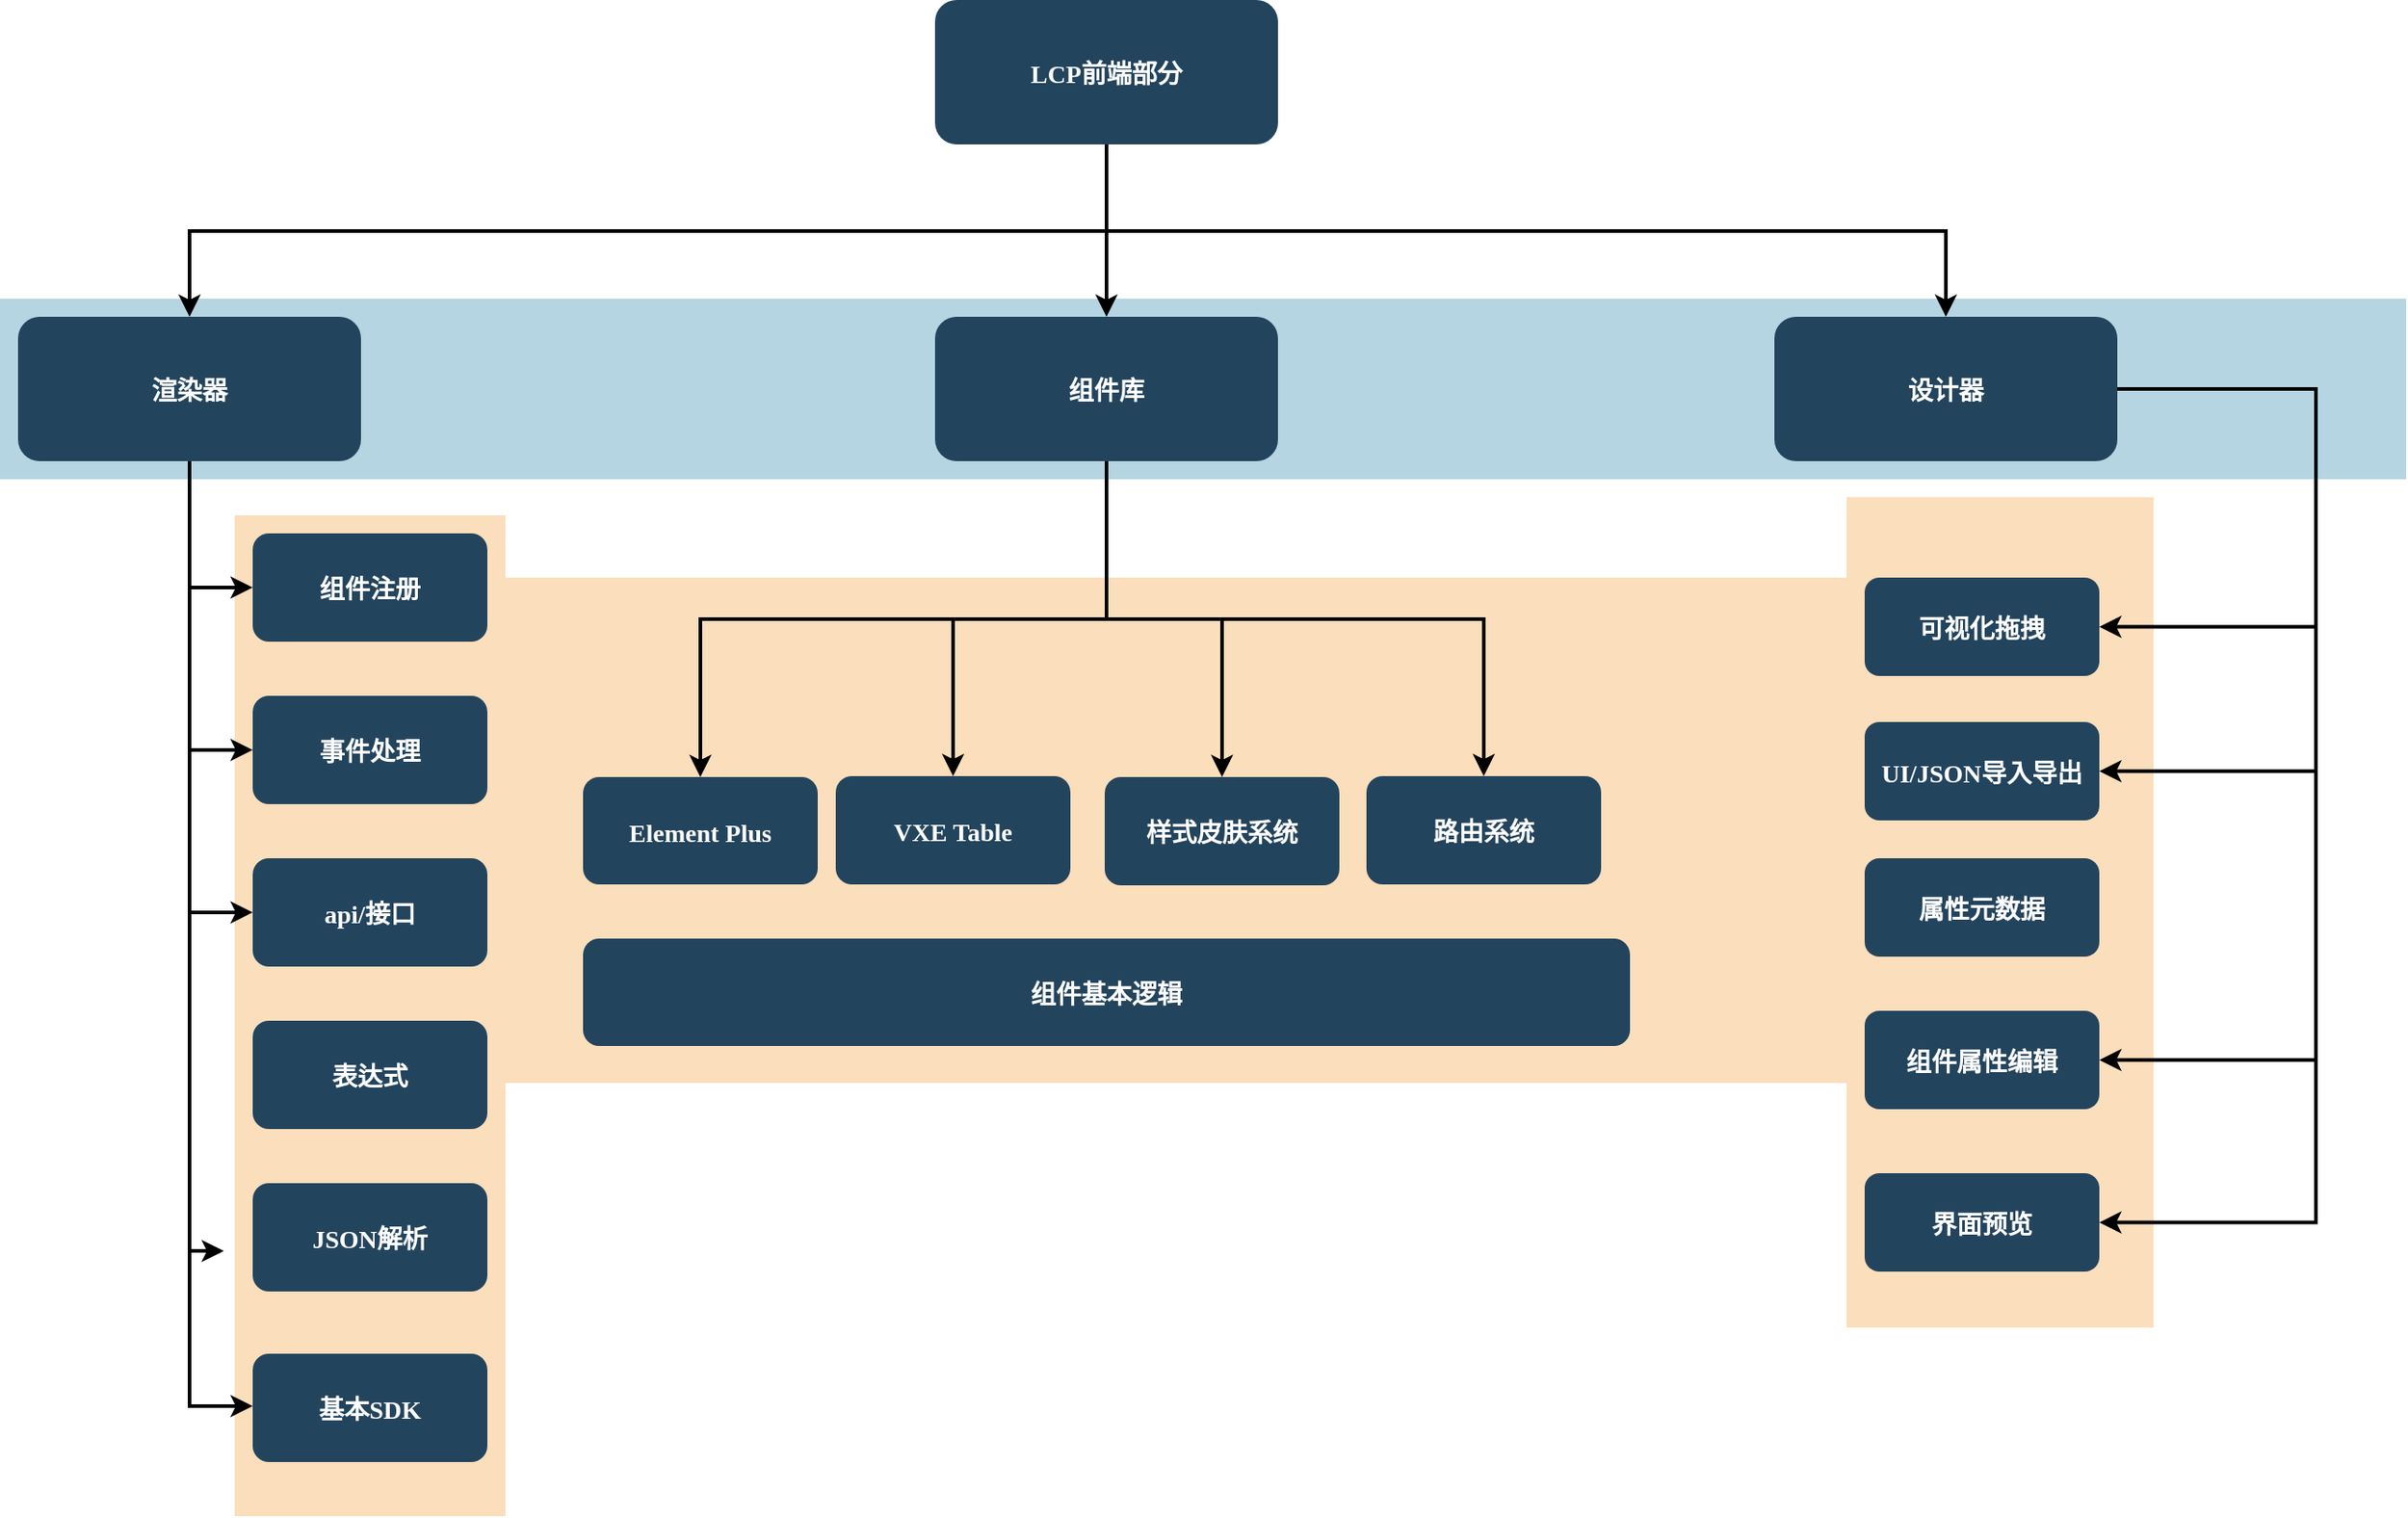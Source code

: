 <mxfile version="23.1.6" type="github">
  <diagram name="Page-1" id="2c0d36ab-eaac-3732-788b-9136903baeff">
    <mxGraphModel dx="1674" dy="746" grid="1" gridSize="10" guides="1" tooltips="1" connect="1" arrows="1" fold="1" page="1" pageScale="1.5" pageWidth="1169" pageHeight="827" background="none" math="0" shadow="0">
      <root>
        <mxCell id="0" />
        <mxCell id="1" parent="0" />
        <mxCell id="122" value="" style="fillColor=#10739E;strokeColor=none;opacity=30;" parent="1" vertex="1">
          <mxGeometry x="97" y="325.5" width="1333" height="100" as="geometry" />
        </mxCell>
        <mxCell id="121" value="" style="fillColor=#F2931E;strokeColor=none;opacity=30;" parent="1" vertex="1">
          <mxGeometry x="1120" y="435.5" width="170" height="460" as="geometry" />
        </mxCell>
        <mxCell id="118" value="" style="fillColor=#F2931E;strokeColor=none;opacity=30;" parent="1" vertex="1">
          <mxGeometry x="227" y="445.5" width="150" height="554.5" as="geometry" />
        </mxCell>
        <mxCell id="117" value="" style="fillColor=#F2931E;strokeColor=none;opacity=30;" parent="1" vertex="1">
          <mxGeometry x="377" y="480" width="743" height="280" as="geometry" />
        </mxCell>
        <mxCell id="2" value="LCP前端部分" style="rounded=1;fillColor=#23445D;gradientColor=none;strokeColor=none;fontColor=#FFFFFF;fontStyle=1;fontFamily=Tahoma;fontSize=14" parent="1" vertex="1">
          <mxGeometry x="615" y="160" width="190" height="80" as="geometry" />
        </mxCell>
        <mxCell id="4" value="设计器" style="rounded=1;fillColor=#23445D;gradientColor=none;strokeColor=none;fontColor=#FFFFFF;fontStyle=1;fontFamily=Tahoma;fontSize=14" parent="1" vertex="1">
          <mxGeometry x="1080.0" y="335.5" width="190" height="80" as="geometry" />
        </mxCell>
        <mxCell id="9" value="" style="edgeStyle=elbowEdgeStyle;elbow=vertical;strokeWidth=2;rounded=0" parent="1" source="2" target="4" edge="1">
          <mxGeometry x="337" y="215.5" width="100" height="100" as="geometry">
            <mxPoint x="337" y="315.5" as="sourcePoint" />
            <mxPoint x="437" y="215.5" as="targetPoint" />
          </mxGeometry>
        </mxCell>
        <mxCell id="12" value="组件库" style="rounded=1;fillColor=#23445D;gradientColor=none;strokeColor=none;fontColor=#FFFFFF;fontStyle=1;fontFamily=Tahoma;fontSize=14" parent="1" vertex="1">
          <mxGeometry x="615.0" y="335.5" width="190" height="80" as="geometry" />
        </mxCell>
        <mxCell id="13" value="渲染器" style="rounded=1;fillColor=#23445D;gradientColor=none;strokeColor=none;fontColor=#FFFFFF;fontStyle=1;fontFamily=Tahoma;fontSize=14" parent="1" vertex="1">
          <mxGeometry x="107" y="335.5" width="190" height="80" as="geometry" />
        </mxCell>
        <mxCell id="16" value="组件注册" style="rounded=1;fillColor=#23445D;gradientColor=none;strokeColor=none;fontColor=#FFFFFF;fontStyle=1;fontFamily=Tahoma;fontSize=14" parent="1" vertex="1">
          <mxGeometry x="237" y="455.5" width="130" height="60" as="geometry" />
        </mxCell>
        <mxCell id="17" value="事件处理" style="rounded=1;fillColor=#23445D;gradientColor=none;strokeColor=none;fontColor=#FFFFFF;fontStyle=1;fontFamily=Tahoma;fontSize=14" parent="1" vertex="1">
          <mxGeometry x="237" y="545.5" width="130" height="60" as="geometry" />
        </mxCell>
        <mxCell id="18" value="api/接口" style="rounded=1;fillColor=#23445D;gradientColor=none;strokeColor=none;fontColor=#FFFFFF;fontStyle=1;fontFamily=Tahoma;fontSize=14" parent="1" vertex="1">
          <mxGeometry x="237" y="635.5" width="130" height="60" as="geometry" />
        </mxCell>
        <mxCell id="19" value="表达式" style="rounded=1;fillColor=#23445D;gradientColor=none;strokeColor=none;fontColor=#FFFFFF;fontStyle=1;fontFamily=Tahoma;fontSize=14" parent="1" vertex="1">
          <mxGeometry x="237" y="725.5" width="130" height="60" as="geometry" />
        </mxCell>
        <mxCell id="25" value="Element Plus" style="rounded=1;fillColor=#23445D;gradientColor=none;strokeColor=none;fontColor=#FFFFFF;fontStyle=1;fontFamily=Tahoma;fontSize=14" parent="1" vertex="1">
          <mxGeometry x="420" y="590.5" width="130" height="59.5" as="geometry" />
        </mxCell>
        <mxCell id="29" value="VXE Table" style="rounded=1;fillColor=#23445D;gradientColor=none;strokeColor=none;fontColor=#FFFFFF;fontStyle=1;fontFamily=Tahoma;fontSize=14" parent="1" vertex="1">
          <mxGeometry x="560" y="590" width="130" height="60" as="geometry" />
        </mxCell>
        <mxCell id="33" value="样式皮肤系统" style="rounded=1;fillColor=#23445D;gradientColor=none;strokeColor=none;fontColor=#FFFFFF;fontStyle=1;fontFamily=Tahoma;fontSize=14" parent="1" vertex="1">
          <mxGeometry x="709" y="590.5" width="130" height="60" as="geometry" />
        </mxCell>
        <mxCell id="38" value="路由系统" style="rounded=1;fillColor=#23445D;gradientColor=none;strokeColor=none;fontColor=#FFFFFF;fontStyle=1;fontFamily=Tahoma;fontSize=14" parent="1" vertex="1">
          <mxGeometry x="854" y="590" width="130" height="60" as="geometry" />
        </mxCell>
        <mxCell id="58" value="可视化拖拽" style="rounded=1;fillColor=#23445D;gradientColor=none;strokeColor=none;fontColor=#FFFFFF;fontStyle=1;fontFamily=Tahoma;fontSize=14" parent="1" vertex="1">
          <mxGeometry x="1130" y="480" width="130" height="54.5" as="geometry" />
        </mxCell>
        <mxCell id="59" value="" style="edgeStyle=elbowEdgeStyle;elbow=vertical;strokeWidth=2;rounded=0" parent="1" source="2" target="12" edge="1">
          <mxGeometry x="347" y="225.5" width="100" height="100" as="geometry">
            <mxPoint x="862.0" y="275.5" as="sourcePoint" />
            <mxPoint x="1467.0" y="345.5" as="targetPoint" />
          </mxGeometry>
        </mxCell>
        <mxCell id="61" value="" style="edgeStyle=elbowEdgeStyle;elbow=vertical;strokeWidth=2;rounded=0" parent="1" source="2" target="13" edge="1">
          <mxGeometry x="-23" y="135.5" width="100" height="100" as="geometry">
            <mxPoint x="-23" y="235.5" as="sourcePoint" />
            <mxPoint x="77" y="135.5" as="targetPoint" />
          </mxGeometry>
        </mxCell>
        <mxCell id="64" value="" style="edgeStyle=elbowEdgeStyle;elbow=horizontal;strokeWidth=2;rounded=0" parent="1" source="13" target="16" edge="1">
          <mxGeometry x="-23" y="135.5" width="100" height="100" as="geometry">
            <mxPoint x="-23" y="235.5" as="sourcePoint" />
            <mxPoint x="77" y="135.5" as="targetPoint" />
            <Array as="points">
              <mxPoint x="202" y="435.5" />
            </Array>
          </mxGeometry>
        </mxCell>
        <mxCell id="65" value="" style="edgeStyle=elbowEdgeStyle;elbow=horizontal;strokeWidth=2;rounded=0" parent="1" source="13" target="17" edge="1">
          <mxGeometry x="-23" y="135.5" width="100" height="100" as="geometry">
            <mxPoint x="-23" y="235.5" as="sourcePoint" />
            <mxPoint x="77" y="135.5" as="targetPoint" />
            <Array as="points">
              <mxPoint x="202" y="475.5" />
            </Array>
          </mxGeometry>
        </mxCell>
        <mxCell id="66" value="" style="edgeStyle=elbowEdgeStyle;elbow=horizontal;strokeWidth=2;rounded=0" parent="1" source="13" target="18" edge="1">
          <mxGeometry x="-23" y="135.5" width="100" height="100" as="geometry">
            <mxPoint x="-23" y="235.5" as="sourcePoint" />
            <mxPoint x="77" y="135.5" as="targetPoint" />
            <Array as="points">
              <mxPoint x="202" y="525.5" />
            </Array>
          </mxGeometry>
        </mxCell>
        <mxCell id="100" value="" style="edgeStyle=elbowEdgeStyle;elbow=vertical;strokeWidth=2;rounded=0" parent="1" source="12" target="25" edge="1">
          <mxGeometry x="-23" y="135.5" width="100" height="100" as="geometry">
            <mxPoint x="64" y="235.5" as="sourcePoint" />
            <mxPoint x="164" y="135.5" as="targetPoint" />
          </mxGeometry>
        </mxCell>
        <mxCell id="101" value="" style="edgeStyle=elbowEdgeStyle;elbow=vertical;strokeWidth=2;rounded=0" parent="1" source="12" target="29" edge="1">
          <mxGeometry x="-23" y="135.5" width="100" height="100" as="geometry">
            <mxPoint x="64" y="235.5" as="sourcePoint" />
            <mxPoint x="164" y="135.5" as="targetPoint" />
          </mxGeometry>
        </mxCell>
        <mxCell id="j21VvA_KuZtlAVmekHs2-126" value="组件基本逻辑" style="rounded=1;fillColor=#23445D;gradientColor=none;strokeColor=none;fontColor=#FFFFFF;fontStyle=1;fontFamily=Tahoma;fontSize=14" vertex="1" parent="1">
          <mxGeometry x="420" y="680" width="580" height="59.5" as="geometry" />
        </mxCell>
        <mxCell id="j21VvA_KuZtlAVmekHs2-127" value="JSON解析" style="rounded=1;fillColor=#23445D;gradientColor=none;strokeColor=none;fontColor=#FFFFFF;fontStyle=1;fontFamily=Tahoma;fontSize=14" vertex="1" parent="1">
          <mxGeometry x="237" y="815.5" width="130" height="60" as="geometry" />
        </mxCell>
        <mxCell id="j21VvA_KuZtlAVmekHs2-132" value="" style="edgeStyle=elbowEdgeStyle;elbow=horizontal;strokeWidth=2;rounded=0;entryX=-0.04;entryY=0.735;entryDx=0;entryDy=0;entryPerimeter=0;" edge="1" parent="1" target="118">
          <mxGeometry x="-23" y="135.5" width="100" height="100" as="geometry">
            <mxPoint x="202" y="415.5" as="sourcePoint" />
            <mxPoint x="237" y="665.5" as="targetPoint" />
            <Array as="points">
              <mxPoint x="202" y="525" />
            </Array>
          </mxGeometry>
        </mxCell>
        <mxCell id="j21VvA_KuZtlAVmekHs2-133" value="" style="edgeStyle=elbowEdgeStyle;elbow=horizontal;strokeWidth=2;rounded=0;entryX=0;entryY=0.5;entryDx=0;entryDy=0;" edge="1" parent="1">
          <mxGeometry x="-23" y="135.5" width="100" height="100" as="geometry">
            <mxPoint x="202" y="510" as="sourcePoint" />
            <mxPoint x="237" y="939" as="targetPoint" />
            <Array as="points">
              <mxPoint x="202" y="619.5" />
            </Array>
          </mxGeometry>
        </mxCell>
        <mxCell id="j21VvA_KuZtlAVmekHs2-134" value="" style="edgeStyle=elbowEdgeStyle;elbow=vertical;strokeWidth=2;rounded=0;exitX=0.5;exitY=1;exitDx=0;exitDy=0;entryX=0.5;entryY=0;entryDx=0;entryDy=0;" edge="1" parent="1" source="12" target="33">
          <mxGeometry x="-23" y="135.5" width="100" height="100" as="geometry">
            <mxPoint x="716.5" y="429.5" as="sourcePoint" />
            <mxPoint x="780.5" y="600" as="targetPoint" />
          </mxGeometry>
        </mxCell>
        <mxCell id="j21VvA_KuZtlAVmekHs2-137" value="" style="edgeStyle=elbowEdgeStyle;elbow=vertical;strokeWidth=2;rounded=0;exitX=0.5;exitY=1;exitDx=0;exitDy=0;entryX=0.5;entryY=0;entryDx=0;entryDy=0;" edge="1" parent="1" source="12" target="38">
          <mxGeometry x="-23" y="135.5" width="100" height="100" as="geometry">
            <mxPoint x="750" y="430.5" as="sourcePoint" />
            <mxPoint x="814" y="605.5" as="targetPoint" />
          </mxGeometry>
        </mxCell>
        <mxCell id="j21VvA_KuZtlAVmekHs2-138" value="UI/JSON导入导出" style="rounded=1;fillColor=#23445D;gradientColor=none;strokeColor=none;fontColor=#FFFFFF;fontStyle=1;fontFamily=Tahoma;fontSize=14" vertex="1" parent="1">
          <mxGeometry x="1130" y="560" width="130" height="54.5" as="geometry" />
        </mxCell>
        <mxCell id="j21VvA_KuZtlAVmekHs2-139" value="属性元数据" style="rounded=1;fillColor=#23445D;gradientColor=none;strokeColor=none;fontColor=#FFFFFF;fontStyle=1;fontFamily=Tahoma;fontSize=14" vertex="1" parent="1">
          <mxGeometry x="1130" y="635.5" width="130" height="54.5" as="geometry" />
        </mxCell>
        <mxCell id="j21VvA_KuZtlAVmekHs2-140" value="组件属性编辑" style="rounded=1;fillColor=#23445D;gradientColor=none;strokeColor=none;fontColor=#FFFFFF;fontStyle=1;fontFamily=Tahoma;fontSize=14" vertex="1" parent="1">
          <mxGeometry x="1130" y="720" width="130" height="54.5" as="geometry" />
        </mxCell>
        <mxCell id="j21VvA_KuZtlAVmekHs2-141" value="界面预览" style="rounded=1;fillColor=#23445D;gradientColor=none;strokeColor=none;fontColor=#FFFFFF;fontStyle=1;fontFamily=Tahoma;fontSize=14" vertex="1" parent="1">
          <mxGeometry x="1130" y="810" width="130" height="54.5" as="geometry" />
        </mxCell>
        <mxCell id="j21VvA_KuZtlAVmekHs2-142" value="基本SDK" style="rounded=1;fillColor=#23445D;gradientColor=none;strokeColor=none;fontColor=#FFFFFF;fontStyle=1;fontFamily=Tahoma;fontSize=14" vertex="1" parent="1">
          <mxGeometry x="237" y="910" width="130" height="60" as="geometry" />
        </mxCell>
        <mxCell id="j21VvA_KuZtlAVmekHs2-147" value="" style="edgeStyle=elbowEdgeStyle;elbow=vertical;strokeWidth=2;rounded=0;entryX=1;entryY=0.5;entryDx=0;entryDy=0;exitX=1;exitY=0.5;exitDx=0;exitDy=0;" edge="1" parent="1" source="4" target="j21VvA_KuZtlAVmekHs2-138">
          <mxGeometry x="-23" y="135.5" width="100" height="100" as="geometry">
            <mxPoint x="1350" y="445.5" as="sourcePoint" />
            <mxPoint x="1340" y="577.25" as="targetPoint" />
            <Array as="points">
              <mxPoint x="1380" y="577" />
            </Array>
          </mxGeometry>
        </mxCell>
        <mxCell id="j21VvA_KuZtlAVmekHs2-148" value="" style="edgeStyle=elbowEdgeStyle;elbow=vertical;strokeWidth=2;rounded=0;entryX=1;entryY=0.5;entryDx=0;entryDy=0;exitX=1;exitY=0.5;exitDx=0;exitDy=0;" edge="1" parent="1" source="4" target="58">
          <mxGeometry x="-23" y="135.5" width="100" height="100" as="geometry">
            <mxPoint x="1310" y="383.75" as="sourcePoint" />
            <mxPoint x="1300" y="515.5" as="targetPoint" />
            <Array as="points">
              <mxPoint x="1380" y="440" />
            </Array>
          </mxGeometry>
        </mxCell>
        <mxCell id="j21VvA_KuZtlAVmekHs2-149" value="" style="edgeStyle=elbowEdgeStyle;elbow=vertical;strokeWidth=2;rounded=0;exitX=1;exitY=0.5;exitDx=0;exitDy=0;" edge="1" parent="1" source="4" target="j21VvA_KuZtlAVmekHs2-141">
          <mxGeometry x="-23" y="135.5" width="100" height="100" as="geometry">
            <mxPoint x="1370" y="590" as="sourcePoint" />
            <mxPoint x="1360" y="721.75" as="targetPoint" />
            <Array as="points">
              <mxPoint x="1380" y="610" />
            </Array>
          </mxGeometry>
        </mxCell>
        <mxCell id="j21VvA_KuZtlAVmekHs2-150" value="" style="edgeStyle=elbowEdgeStyle;elbow=vertical;strokeWidth=2;rounded=0;entryX=1;entryY=0.5;entryDx=0;entryDy=0;exitX=1;exitY=0.5;exitDx=0;exitDy=0;" edge="1" parent="1" source="4" target="j21VvA_KuZtlAVmekHs2-140">
          <mxGeometry x="-23" y="135.5" width="100" height="100" as="geometry">
            <mxPoint x="1360" y="635.5" as="sourcePoint" />
            <mxPoint x="1350" y="767.25" as="targetPoint" />
            <Array as="points">
              <mxPoint x="1380" y="560" />
            </Array>
          </mxGeometry>
        </mxCell>
      </root>
    </mxGraphModel>
  </diagram>
</mxfile>

